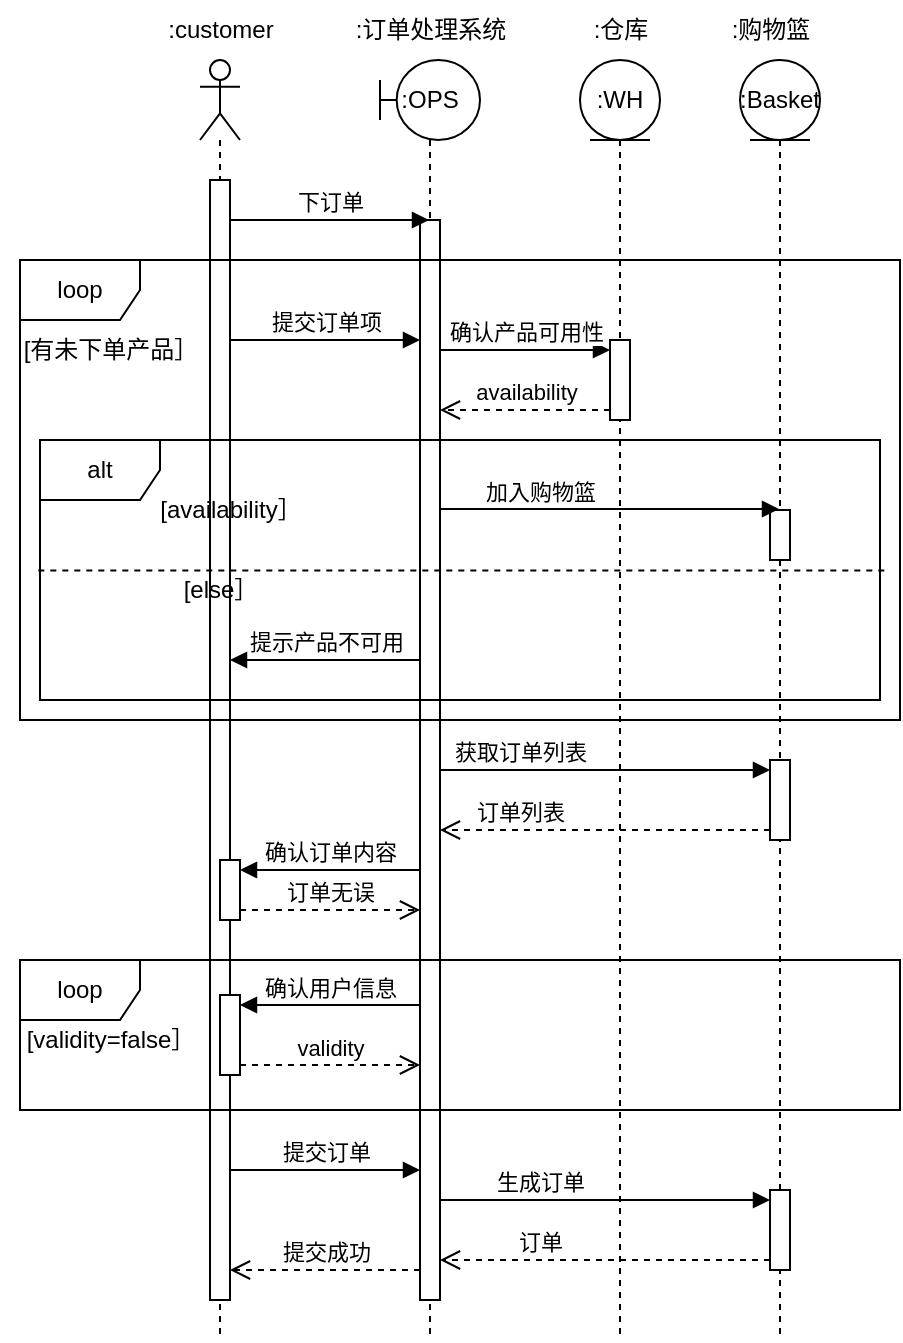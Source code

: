 <mxfile version="24.3.1" type="github">
  <diagram name="第 1 页" id="n8vJ-IztxUJa_jr9M0l1">
    <mxGraphModel dx="1042" dy="569" grid="1" gridSize="10" guides="1" tooltips="1" connect="1" arrows="1" fold="1" page="1" pageScale="1" pageWidth="827" pageHeight="1169" math="0" shadow="0">
      <root>
        <mxCell id="0" />
        <mxCell id="1" parent="0" />
        <mxCell id="JBW0FveoJYngJLi1HycC-1" value=":OPS" style="shape=umlLifeline;perimeter=lifelinePerimeter;whiteSpace=wrap;html=1;container=1;dropTarget=0;collapsible=0;recursiveResize=0;outlineConnect=0;portConstraint=eastwest;newEdgeStyle={&quot;curved&quot;:0,&quot;rounded&quot;:0};participant=umlBoundary;align=center;labelPosition=center;verticalLabelPosition=middle;verticalAlign=middle;" vertex="1" parent="1">
          <mxGeometry x="240" y="80" width="50" height="640" as="geometry" />
        </mxCell>
        <mxCell id="JBW0FveoJYngJLi1HycC-2" value="" style="html=1;points=[[0,0,0,0,5],[0,1,0,0,-5],[1,0,0,0,5],[1,1,0,0,-5]];perimeter=orthogonalPerimeter;outlineConnect=0;targetShapes=umlLifeline;portConstraint=eastwest;newEdgeStyle={&quot;curved&quot;:0,&quot;rounded&quot;:0};" vertex="1" parent="JBW0FveoJYngJLi1HycC-1">
          <mxGeometry x="20" y="80" width="10" height="540" as="geometry" />
        </mxCell>
        <mxCell id="JBW0FveoJYngJLi1HycC-3" value="" style="shape=umlLifeline;perimeter=lifelinePerimeter;whiteSpace=wrap;html=1;container=1;dropTarget=0;collapsible=0;recursiveResize=0;outlineConnect=0;portConstraint=eastwest;newEdgeStyle={&quot;curved&quot;:0,&quot;rounded&quot;:0};participant=umlActor;" vertex="1" parent="1">
          <mxGeometry x="150" y="80" width="20" height="640" as="geometry" />
        </mxCell>
        <mxCell id="JBW0FveoJYngJLi1HycC-4" value="" style="html=1;points=[[0,0,0,0,5],[0,1,0,0,-5],[1,0,0,0,5],[1,1,0,0,-5]];perimeter=orthogonalPerimeter;outlineConnect=0;targetShapes=umlLifeline;portConstraint=eastwest;newEdgeStyle={&quot;curved&quot;:0,&quot;rounded&quot;:0};" vertex="1" parent="JBW0FveoJYngJLi1HycC-3">
          <mxGeometry x="5" y="60" width="10" height="560" as="geometry" />
        </mxCell>
        <mxCell id="JBW0FveoJYngJLi1HycC-43" value="" style="html=1;points=[[0,0,0,0,5],[0,1,0,0,-5],[1,0,0,0,5],[1,1,0,0,-5]];perimeter=orthogonalPerimeter;outlineConnect=0;targetShapes=umlLifeline;portConstraint=eastwest;newEdgeStyle={&quot;curved&quot;:0,&quot;rounded&quot;:0};" vertex="1" parent="JBW0FveoJYngJLi1HycC-3">
          <mxGeometry x="10" y="400" width="10" height="30" as="geometry" />
        </mxCell>
        <mxCell id="JBW0FveoJYngJLi1HycC-6" value=":customer" style="text;html=1;align=center;verticalAlign=middle;resizable=0;points=[];autosize=1;strokeColor=none;fillColor=none;" vertex="1" parent="1">
          <mxGeometry x="120" y="50" width="80" height="30" as="geometry" />
        </mxCell>
        <mxCell id="JBW0FveoJYngJLi1HycC-7" value="下订单" style="html=1;verticalAlign=bottom;endArrow=block;curved=0;rounded=0;" edge="1" parent="1">
          <mxGeometry width="80" relative="1" as="geometry">
            <mxPoint x="165" y="160" as="sourcePoint" />
            <mxPoint x="264.5" y="160" as="targetPoint" />
          </mxGeometry>
        </mxCell>
        <mxCell id="JBW0FveoJYngJLi1HycC-8" value="loop" style="shape=umlFrame;whiteSpace=wrap;html=1;pointerEvents=0;" vertex="1" parent="1">
          <mxGeometry x="60" y="180" width="440" height="230" as="geometry" />
        </mxCell>
        <mxCell id="JBW0FveoJYngJLi1HycC-9" value="[有未下单产品］" style="text;html=1;align=center;verticalAlign=middle;resizable=0;points=[];autosize=1;strokeColor=none;fillColor=none;" vertex="1" parent="1">
          <mxGeometry x="50" y="210" width="110" height="30" as="geometry" />
        </mxCell>
        <mxCell id="JBW0FveoJYngJLi1HycC-10" value="提交订单项" style="html=1;verticalAlign=bottom;endArrow=block;curved=0;rounded=0;" edge="1" parent="1" source="JBW0FveoJYngJLi1HycC-4">
          <mxGeometry width="80" relative="1" as="geometry">
            <mxPoint x="160" y="220" as="sourcePoint" />
            <mxPoint x="260" y="220" as="targetPoint" />
          </mxGeometry>
        </mxCell>
        <mxCell id="JBW0FveoJYngJLi1HycC-11" value="确认产品可用性" style="html=1;verticalAlign=bottom;endArrow=block;curved=0;rounded=0;entryX=0;entryY=0;entryDx=0;entryDy=5;" edge="1" parent="1" source="JBW0FveoJYngJLi1HycC-2" target="JBW0FveoJYngJLi1HycC-15">
          <mxGeometry relative="1" as="geometry">
            <mxPoint x="310" y="235" as="sourcePoint" />
          </mxGeometry>
        </mxCell>
        <mxCell id="JBW0FveoJYngJLi1HycC-12" value="availability" style="html=1;verticalAlign=bottom;endArrow=open;dashed=1;endSize=8;curved=0;rounded=0;exitX=0;exitY=1;exitDx=0;exitDy=-5;" edge="1" parent="1" source="JBW0FveoJYngJLi1HycC-15" target="JBW0FveoJYngJLi1HycC-2">
          <mxGeometry relative="1" as="geometry">
            <mxPoint x="310" y="305" as="targetPoint" />
          </mxGeometry>
        </mxCell>
        <mxCell id="JBW0FveoJYngJLi1HycC-13" value="alt" style="shape=umlFrame;whiteSpace=wrap;html=1;pointerEvents=0;" vertex="1" parent="1">
          <mxGeometry x="70" y="270" width="420" height="130" as="geometry" />
        </mxCell>
        <mxCell id="JBW0FveoJYngJLi1HycC-14" value=":WH" style="shape=umlLifeline;perimeter=lifelinePerimeter;whiteSpace=wrap;html=1;container=1;dropTarget=0;collapsible=0;recursiveResize=0;outlineConnect=0;portConstraint=eastwest;newEdgeStyle={&quot;curved&quot;:0,&quot;rounded&quot;:0};participant=umlEntity;" vertex="1" parent="1">
          <mxGeometry x="340" y="80" width="40" height="640" as="geometry" />
        </mxCell>
        <mxCell id="JBW0FveoJYngJLi1HycC-15" value="" style="html=1;points=[[0,0,0,0,5],[0,1,0,0,-5],[1,0,0,0,5],[1,1,0,0,-5]];perimeter=orthogonalPerimeter;outlineConnect=0;targetShapes=umlLifeline;portConstraint=eastwest;newEdgeStyle={&quot;curved&quot;:0,&quot;rounded&quot;:0};" vertex="1" parent="JBW0FveoJYngJLi1HycC-14">
          <mxGeometry x="15" y="140" width="10" height="40" as="geometry" />
        </mxCell>
        <mxCell id="JBW0FveoJYngJLi1HycC-16" value="[availability］" style="text;html=1;align=center;verticalAlign=middle;resizable=0;points=[];autosize=1;strokeColor=none;fillColor=none;" vertex="1" parent="1">
          <mxGeometry x="120" y="290" width="90" height="30" as="geometry" />
        </mxCell>
        <mxCell id="JBW0FveoJYngJLi1HycC-17" value=":Basket" style="shape=umlLifeline;perimeter=lifelinePerimeter;whiteSpace=wrap;html=1;container=1;dropTarget=0;collapsible=0;recursiveResize=0;outlineConnect=0;portConstraint=eastwest;newEdgeStyle={&quot;curved&quot;:0,&quot;rounded&quot;:0};participant=umlEntity;" vertex="1" parent="1">
          <mxGeometry x="420" y="80" width="40" height="640" as="geometry" />
        </mxCell>
        <mxCell id="JBW0FveoJYngJLi1HycC-18" value="" style="html=1;points=[[0,0,0,0,5],[0,1,0,0,-5],[1,0,0,0,5],[1,1,0,0,-5]];perimeter=orthogonalPerimeter;outlineConnect=0;targetShapes=umlLifeline;portConstraint=eastwest;newEdgeStyle={&quot;curved&quot;:0,&quot;rounded&quot;:0};" vertex="1" parent="JBW0FveoJYngJLi1HycC-17">
          <mxGeometry x="15" y="225" width="10" height="25" as="geometry" />
        </mxCell>
        <mxCell id="JBW0FveoJYngJLi1HycC-19" value="" style="html=1;points=[[0,0,0,0,5],[0,1,0,0,-5],[1,0,0,0,5],[1,1,0,0,-5]];perimeter=orthogonalPerimeter;outlineConnect=0;targetShapes=umlLifeline;portConstraint=eastwest;newEdgeStyle={&quot;curved&quot;:0,&quot;rounded&quot;:0};" vertex="1" parent="JBW0FveoJYngJLi1HycC-17">
          <mxGeometry x="15" y="565" width="10" height="40" as="geometry" />
        </mxCell>
        <mxCell id="JBW0FveoJYngJLi1HycC-36" value="" style="html=1;points=[[0,0,0,0,5],[0,1,0,0,-5],[1,0,0,0,5],[1,1,0,0,-5]];perimeter=orthogonalPerimeter;outlineConnect=0;targetShapes=umlLifeline;portConstraint=eastwest;newEdgeStyle={&quot;curved&quot;:0,&quot;rounded&quot;:0};" vertex="1" parent="JBW0FveoJYngJLi1HycC-17">
          <mxGeometry x="15" y="350" width="10" height="40" as="geometry" />
        </mxCell>
        <mxCell id="JBW0FveoJYngJLi1HycC-20" value="" style="edgeStyle=none;orthogonalLoop=1;jettySize=auto;html=1;rounded=0;endArrow=none;endFill=0;dashed=1;exitX=-0.002;exitY=0.502;exitDx=0;exitDy=0;exitPerimeter=0;entryX=1.006;entryY=0.502;entryDx=0;entryDy=0;entryPerimeter=0;" edge="1" parent="1" source="JBW0FveoJYngJLi1HycC-13" target="JBW0FveoJYngJLi1HycC-13">
          <mxGeometry width="100" relative="1" as="geometry">
            <mxPoint x="80" y="380" as="sourcePoint" />
            <mxPoint x="180" y="380" as="targetPoint" />
            <Array as="points" />
          </mxGeometry>
        </mxCell>
        <mxCell id="JBW0FveoJYngJLi1HycC-21" value="[else］" style="text;html=1;align=center;verticalAlign=middle;resizable=0;points=[];autosize=1;strokeColor=none;fillColor=none;" vertex="1" parent="1">
          <mxGeometry x="130" y="330" width="60" height="30" as="geometry" />
        </mxCell>
        <mxCell id="JBW0FveoJYngJLi1HycC-22" value="加入购物篮" style="html=1;verticalAlign=bottom;endArrow=block;curved=0;rounded=0;" edge="1" parent="1">
          <mxGeometry x="-0.41" width="80" relative="1" as="geometry">
            <mxPoint x="270" y="304.5" as="sourcePoint" />
            <mxPoint x="439.5" y="304.5" as="targetPoint" />
            <mxPoint as="offset" />
          </mxGeometry>
        </mxCell>
        <mxCell id="JBW0FveoJYngJLi1HycC-23" value="提示产品不可用" style="html=1;verticalAlign=bottom;endArrow=block;curved=0;rounded=0;" edge="1" parent="1" target="JBW0FveoJYngJLi1HycC-4">
          <mxGeometry width="80" relative="1" as="geometry">
            <mxPoint x="260" y="380" as="sourcePoint" />
            <mxPoint x="160" y="380" as="targetPoint" />
          </mxGeometry>
        </mxCell>
        <mxCell id="JBW0FveoJYngJLi1HycC-26" value="loop" style="shape=umlFrame;whiteSpace=wrap;html=1;pointerEvents=0;" vertex="1" parent="1">
          <mxGeometry x="60" y="530" width="440" height="75" as="geometry" />
        </mxCell>
        <mxCell id="JBW0FveoJYngJLi1HycC-27" value="[validity=false］" style="text;html=1;align=center;verticalAlign=middle;resizable=0;points=[];autosize=1;strokeColor=none;fillColor=none;" vertex="1" parent="1">
          <mxGeometry x="50" y="555" width="110" height="30" as="geometry" />
        </mxCell>
        <mxCell id="JBW0FveoJYngJLi1HycC-28" value="提交成功" style="html=1;verticalAlign=bottom;endArrow=open;dashed=1;endSize=8;curved=0;rounded=0;" edge="1" parent="1">
          <mxGeometry relative="1" as="geometry">
            <mxPoint x="165" y="685" as="targetPoint" />
            <mxPoint x="260" y="685" as="sourcePoint" />
          </mxGeometry>
        </mxCell>
        <mxCell id="JBW0FveoJYngJLi1HycC-29" value="提交订单" style="html=1;verticalAlign=bottom;endArrow=block;curved=0;rounded=0;entryX=0;entryY=0;entryDx=0;entryDy=5;" edge="1" parent="1">
          <mxGeometry relative="1" as="geometry">
            <mxPoint x="165" y="635" as="sourcePoint" />
            <mxPoint x="260" y="635" as="targetPoint" />
          </mxGeometry>
        </mxCell>
        <mxCell id="JBW0FveoJYngJLi1HycC-30" value="生成订单" style="html=1;verticalAlign=bottom;endArrow=block;curved=0;rounded=0;entryX=0;entryY=0;entryDx=0;entryDy=5;" edge="1" parent="1" target="JBW0FveoJYngJLi1HycC-19">
          <mxGeometry x="-0.394" relative="1" as="geometry">
            <mxPoint x="270" y="650" as="sourcePoint" />
            <mxPoint as="offset" />
          </mxGeometry>
        </mxCell>
        <mxCell id="JBW0FveoJYngJLi1HycC-31" value="订单" style="html=1;verticalAlign=bottom;endArrow=open;dashed=1;endSize=8;curved=0;rounded=0;exitX=0;exitY=1;exitDx=0;exitDy=-5;" edge="1" parent="1" source="JBW0FveoJYngJLi1HycC-19">
          <mxGeometry x="0.394" relative="1" as="geometry">
            <mxPoint x="270" y="680" as="targetPoint" />
            <mxPoint as="offset" />
          </mxGeometry>
        </mxCell>
        <mxCell id="JBW0FveoJYngJLi1HycC-32" value=":订单处理系统" style="text;html=1;align=center;verticalAlign=middle;resizable=0;points=[];autosize=1;strokeColor=none;fillColor=none;" vertex="1" parent="1">
          <mxGeometry x="215" y="50" width="100" height="30" as="geometry" />
        </mxCell>
        <mxCell id="JBW0FveoJYngJLi1HycC-33" value=":仓库" style="text;html=1;align=center;verticalAlign=middle;resizable=0;points=[];autosize=1;strokeColor=none;fillColor=none;" vertex="1" parent="1">
          <mxGeometry x="335" y="50" width="50" height="30" as="geometry" />
        </mxCell>
        <mxCell id="JBW0FveoJYngJLi1HycC-34" value=":购物篮" style="text;html=1;align=center;verticalAlign=middle;resizable=0;points=[];autosize=1;strokeColor=none;fillColor=none;" vertex="1" parent="1">
          <mxGeometry x="405" y="50" width="60" height="30" as="geometry" />
        </mxCell>
        <mxCell id="JBW0FveoJYngJLi1HycC-37" value="获取订单列表" style="html=1;verticalAlign=bottom;endArrow=block;curved=0;rounded=0;entryX=0;entryY=0;entryDx=0;entryDy=5;" edge="1" target="JBW0FveoJYngJLi1HycC-36" parent="1" source="JBW0FveoJYngJLi1HycC-2">
          <mxGeometry x="-0.515" relative="1" as="geometry">
            <mxPoint x="365" y="425" as="sourcePoint" />
            <mxPoint as="offset" />
          </mxGeometry>
        </mxCell>
        <mxCell id="JBW0FveoJYngJLi1HycC-38" value="订单列表" style="html=1;verticalAlign=bottom;endArrow=open;dashed=1;endSize=8;curved=0;rounded=0;exitX=0;exitY=1;exitDx=0;exitDy=-5;" edge="1" source="JBW0FveoJYngJLi1HycC-36" parent="1" target="JBW0FveoJYngJLi1HycC-2">
          <mxGeometry x="0.515" relative="1" as="geometry">
            <mxPoint x="365" y="495" as="targetPoint" />
            <mxPoint as="offset" />
          </mxGeometry>
        </mxCell>
        <mxCell id="JBW0FveoJYngJLi1HycC-44" value="确认订单内容" style="html=1;verticalAlign=bottom;endArrow=block;curved=0;rounded=0;entryX=1;entryY=0;entryDx=0;entryDy=5;" edge="1" target="JBW0FveoJYngJLi1HycC-43" parent="1" source="JBW0FveoJYngJLi1HycC-2">
          <mxGeometry relative="1" as="geometry">
            <mxPoint x="240" y="465" as="sourcePoint" />
            <mxPoint as="offset" />
          </mxGeometry>
        </mxCell>
        <mxCell id="JBW0FveoJYngJLi1HycC-45" value="订单无误" style="html=1;verticalAlign=bottom;endArrow=open;dashed=1;endSize=8;curved=0;rounded=0;exitX=1;exitY=1;exitDx=0;exitDy=-5;" edge="1" source="JBW0FveoJYngJLi1HycC-43" parent="1" target="JBW0FveoJYngJLi1HycC-2">
          <mxGeometry relative="1" as="geometry">
            <mxPoint x="240" y="535" as="targetPoint" />
          </mxGeometry>
        </mxCell>
        <mxCell id="JBW0FveoJYngJLi1HycC-47" value="" style="html=1;points=[[0,0,0,0,5],[0,1,0,0,-5],[1,0,0,0,5],[1,1,0,0,-5]];perimeter=orthogonalPerimeter;outlineConnect=0;targetShapes=umlLifeline;portConstraint=eastwest;newEdgeStyle={&quot;curved&quot;:0,&quot;rounded&quot;:0};" vertex="1" parent="1">
          <mxGeometry x="160" y="547.5" width="10" height="40" as="geometry" />
        </mxCell>
        <mxCell id="JBW0FveoJYngJLi1HycC-48" value="确认用户信息" style="html=1;verticalAlign=bottom;endArrow=block;curved=0;rounded=0;entryX=1;entryY=0;entryDx=0;entryDy=5;" edge="1" target="JBW0FveoJYngJLi1HycC-47" parent="1" source="JBW0FveoJYngJLi1HycC-2">
          <mxGeometry relative="1" as="geometry">
            <mxPoint x="240" y="545" as="sourcePoint" />
          </mxGeometry>
        </mxCell>
        <mxCell id="JBW0FveoJYngJLi1HycC-49" value="validity" style="html=1;verticalAlign=bottom;endArrow=open;dashed=1;endSize=8;curved=0;rounded=0;exitX=1;exitY=1;exitDx=0;exitDy=-5;" edge="1" source="JBW0FveoJYngJLi1HycC-47" parent="1" target="JBW0FveoJYngJLi1HycC-2">
          <mxGeometry relative="1" as="geometry">
            <mxPoint x="240" y="615" as="targetPoint" />
          </mxGeometry>
        </mxCell>
      </root>
    </mxGraphModel>
  </diagram>
</mxfile>
